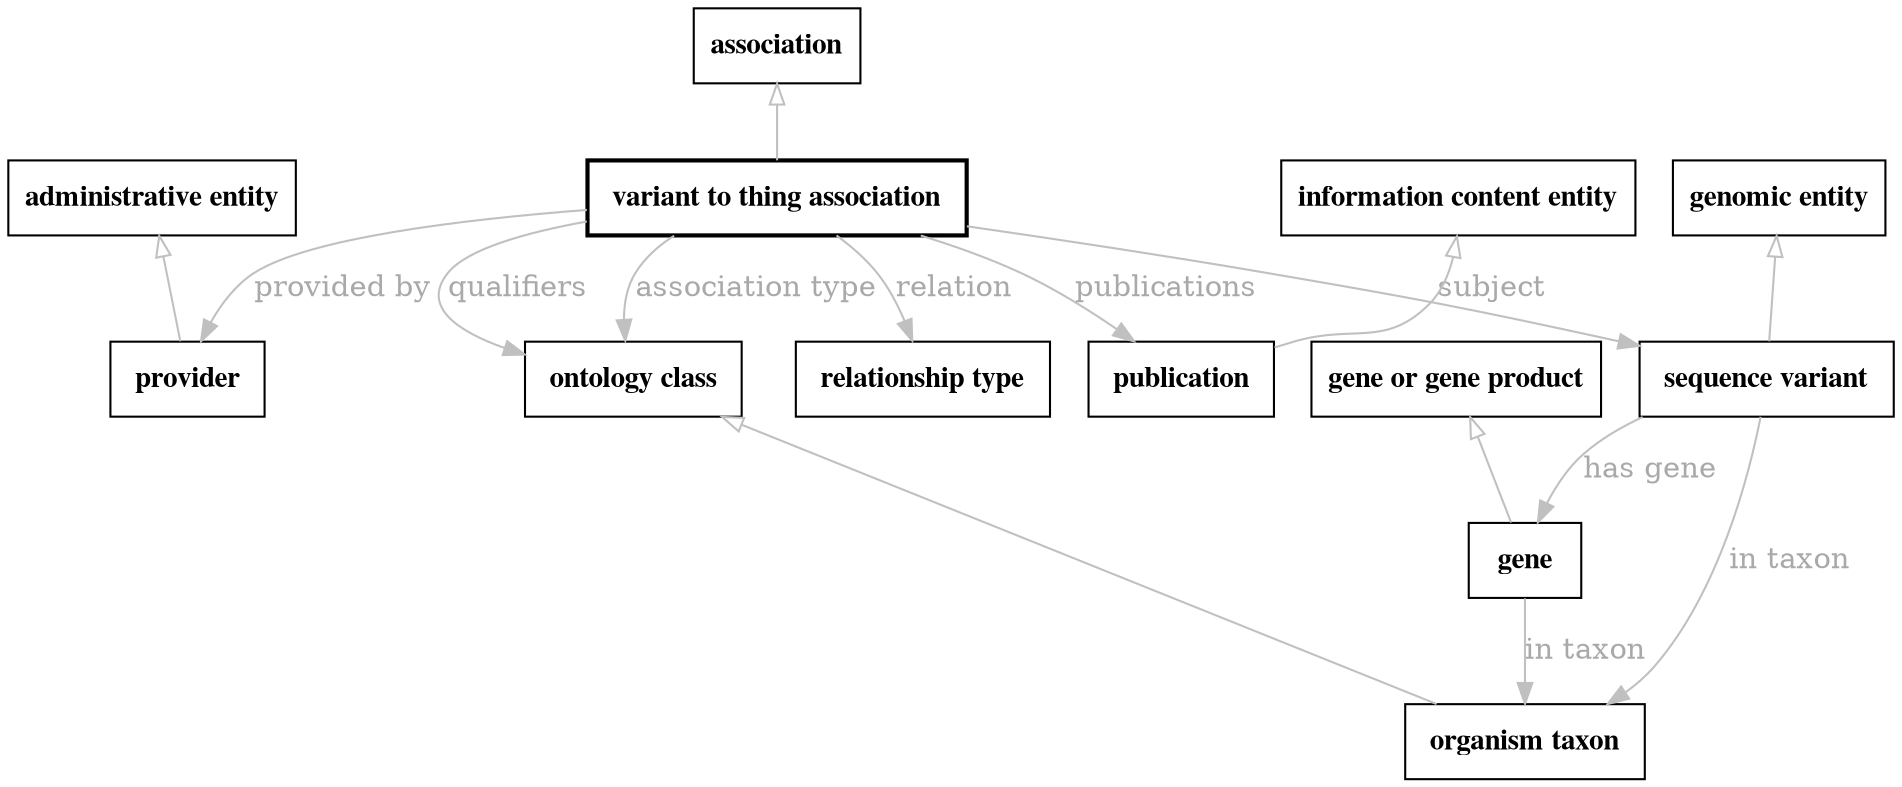 // biolink model
digraph {
	graph [fontsize=32 penwidth=5]
	node [color=black fontname="times bold" shape=rectangle]
	edge [color=gray fontcolor=darkgray]
	"variant to thing association" [label=" variant to thing association " style=bold]
	association -> "variant to thing association" [label="" arrowtail=onormal dir=back]
	"variant to thing association" -> provider [label="provided by"]
	provider [label=" provider " style=solid]
	"administrative entity" -> provider [label="" arrowtail=onormal dir=back]
	"variant to thing association" -> publication [label=publications]
	publication [label=" publication " style=solid]
	"information content entity" -> publication [label="" arrowtail=onormal dir=back]
	"variant to thing association" -> "ontology class" [label=qualifiers]
	"ontology class" [label=" ontology class " style=solid]
	"variant to thing association" -> "relationship type" [label=relation]
	"relationship type" [label=" relationship type " style=solid]
	"variant to thing association" -> "sequence variant" [label=subject]
	"sequence variant" [label=" sequence variant " style=solid]
	"genomic entity" -> "sequence variant" [label="" arrowtail=onormal dir=back]
	"sequence variant" -> "organism taxon" [label="in taxon"]
	"organism taxon" [label=" organism taxon " style=solid]
	"ontology class" -> "organism taxon" [label="" arrowtail=onormal dir=back]
	"sequence variant" -> gene [label="has gene"]
	gene [label=" gene " style=solid]
	"gene or gene product" -> gene [label="" arrowtail=onormal dir=back]
	gene -> "organism taxon" [label="in taxon"]
	"variant to thing association" -> "ontology class" [label="association type"]
}
